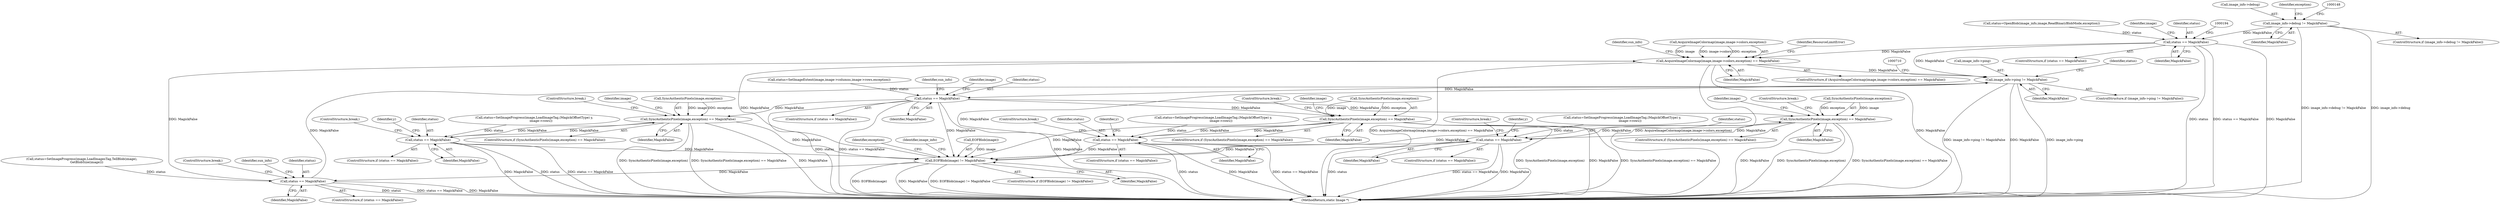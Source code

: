 digraph "0_ImageMagick_8ea44b48a182dd46d018f4b4f09a5e2ee9638105@pointer" {
"1000142" [label="(Call,image_info->debug != MagickFalse)"];
"1000181" [label="(Call,status == MagickFalse)"];
"1000437" [label="(Call,AcquireImageColormap(image,image->colors,exception) == MagickFalse)"];
"1000703" [label="(Call,image_info->ping != MagickFalse)"];
"1000728" [label="(Call,status == MagickFalse)"];
"1001129" [label="(Call,SyncAuthenticPixels(image,exception) == MagickFalse)"];
"1001156" [label="(Call,status == MagickFalse)"];
"1001519" [label="(Call,EOFBlob(image) != MagickFalse)"];
"1001600" [label="(Call,status == MagickFalse)"];
"1001235" [label="(Call,SyncAuthenticPixels(image,exception) == MagickFalse)"];
"1001262" [label="(Call,status == MagickFalse)"];
"1001470" [label="(Call,SyncAuthenticPixels(image,exception) == MagickFalse)"];
"1001497" [label="(Call,status == MagickFalse)"];
"1001234" [label="(ControlStructure,if (SyncAuthenticPixels(image,exception) == MagickFalse))"];
"1000438" [label="(Call,AcquireImageColormap(image,image->colors,exception))"];
"1001239" [label="(Identifier,MagickFalse)"];
"1000727" [label="(ControlStructure,if (status == MagickFalse))"];
"1001155" [label="(ControlStructure,if (status == MagickFalse))"];
"1001129" [label="(Call,SyncAuthenticPixels(image,exception) == MagickFalse)"];
"1001499" [label="(Identifier,MagickFalse)"];
"1001144" [label="(Call,status=SetImageProgress(image,LoadImageTag,(MagickOffsetType) y,\n              image->rows))"];
"1001518" [label="(ControlStructure,if (EOFBlob(image) != MagickFalse))"];
"1001603" [label="(ControlStructure,break;)"];
"1001180" [label="(Identifier,y)"];
"1001250" [label="(Call,status=SetImageProgress(image,LoadImageTag,(MagickOffsetType) y,\n                image->rows))"];
"1000704" [label="(Call,image_info->ping)"];
"1000183" [label="(Identifier,MagickFalse)"];
"1001264" [label="(Identifier,MagickFalse)"];
"1001599" [label="(ControlStructure,if (status == MagickFalse))"];
"1001616" [label="(MethodReturn,static Image *)"];
"1001303" [label="(Identifier,y)"];
"1000180" [label="(ControlStructure,if (status == MagickFalse))"];
"1000450" [label="(Identifier,sun_info)"];
"1001474" [label="(Identifier,MagickFalse)"];
"1000181" [label="(Call,status == MagickFalse)"];
"1001485" [label="(Call,status=SetImageProgress(image,LoadImageTag,(MagickOffsetType) y,\n                image->rows))"];
"1000173" [label="(Call,status=OpenBlob(image_info,image,ReadBinaryBlobMode,exception))"];
"1001602" [label="(Identifier,MagickFalse)"];
"1000740" [label="(Identifier,sun_info)"];
"1001606" [label="(Identifier,sun_info)"];
"1001519" [label="(Call,EOFBlob(image) != MagickFalse)"];
"1000446" [label="(Identifier,ResourceLimitError)"];
"1000733" [label="(Identifier,image)"];
"1001158" [label="(Identifier,MagickFalse)"];
"1000437" [label="(Call,AcquireImageColormap(image,image->colors,exception) == MagickFalse)"];
"1001159" [label="(ControlStructure,break;)"];
"1001262" [label="(Call,status == MagickFalse)"];
"1001138" [label="(Identifier,image)"];
"1000444" [label="(Identifier,MagickFalse)"];
"1001471" [label="(Call,SyncAuthenticPixels(image,exception))"];
"1001130" [label="(Call,SyncAuthenticPixels(image,exception))"];
"1000143" [label="(Call,image_info->debug)"];
"1001236" [label="(Call,SyncAuthenticPixels(image,exception))"];
"1001261" [label="(ControlStructure,if (status == MagickFalse))"];
"1001235" [label="(Call,SyncAuthenticPixels(image,exception) == MagickFalse)"];
"1000141" [label="(ControlStructure,if (image_info->debug != MagickFalse))"];
"1000186" [label="(Identifier,image)"];
"1000730" [label="(Identifier,MagickFalse)"];
"1001525" [label="(Identifier,exception)"];
"1001498" [label="(Identifier,status)"];
"1000728" [label="(Call,status == MagickFalse)"];
"1000142" [label="(Call,image_info->debug != MagickFalse)"];
"1001265" [label="(ControlStructure,break;)"];
"1001601" [label="(Identifier,status)"];
"1000146" [label="(Identifier,MagickFalse)"];
"1001263" [label="(Identifier,status)"];
"1000158" [label="(Identifier,exception)"];
"1001600" [label="(Call,status == MagickFalse)"];
"1001128" [label="(ControlStructure,if (SyncAuthenticPixels(image,exception) == MagickFalse))"];
"1000729" [label="(Identifier,status)"];
"1001240" [label="(ControlStructure,break;)"];
"1001590" [label="(Call,status=SetImageProgress(image,LoadImagesTag,TellBlob(image),\n          GetBlobSize(image)))"];
"1001522" [label="(Identifier,MagickFalse)"];
"1001156" [label="(Call,status == MagickFalse)"];
"1001535" [label="(Identifier,image_info)"];
"1001479" [label="(Identifier,image)"];
"1000703" [label="(Call,image_info->ping != MagickFalse)"];
"1001500" [label="(ControlStructure,break;)"];
"1000436" [label="(ControlStructure,if (AcquireImageColormap(image,image->colors,exception) == MagickFalse))"];
"1001469" [label="(ControlStructure,if (SyncAuthenticPixels(image,exception) == MagickFalse))"];
"1000993" [label="(Identifier,y)"];
"1000182" [label="(Identifier,status)"];
"1000707" [label="(Identifier,MagickFalse)"];
"1001475" [label="(ControlStructure,break;)"];
"1000717" [label="(Identifier,status)"];
"1000716" [label="(Call,status=SetImageExtent(image,image->columns,image->rows,exception))"];
"1001244" [label="(Identifier,image)"];
"1001157" [label="(Identifier,status)"];
"1001496" [label="(ControlStructure,if (status == MagickFalse))"];
"1000702" [label="(ControlStructure,if (image_info->ping != MagickFalse))"];
"1001133" [label="(Identifier,MagickFalse)"];
"1001470" [label="(Call,SyncAuthenticPixels(image,exception) == MagickFalse)"];
"1001134" [label="(ControlStructure,break;)"];
"1001520" [label="(Call,EOFBlob(image))"];
"1001497" [label="(Call,status == MagickFalse)"];
"1000142" -> "1000141"  [label="AST: "];
"1000142" -> "1000146"  [label="CFG: "];
"1000143" -> "1000142"  [label="AST: "];
"1000146" -> "1000142"  [label="AST: "];
"1000148" -> "1000142"  [label="CFG: "];
"1000158" -> "1000142"  [label="CFG: "];
"1000142" -> "1001616"  [label="DDG: image_info->debug != MagickFalse"];
"1000142" -> "1001616"  [label="DDG: image_info->debug"];
"1000142" -> "1000181"  [label="DDG: MagickFalse"];
"1000181" -> "1000180"  [label="AST: "];
"1000181" -> "1000183"  [label="CFG: "];
"1000182" -> "1000181"  [label="AST: "];
"1000183" -> "1000181"  [label="AST: "];
"1000186" -> "1000181"  [label="CFG: "];
"1000194" -> "1000181"  [label="CFG: "];
"1000181" -> "1001616"  [label="DDG: status"];
"1000181" -> "1001616"  [label="DDG: status == MagickFalse"];
"1000181" -> "1001616"  [label="DDG: MagickFalse"];
"1000173" -> "1000181"  [label="DDG: status"];
"1000181" -> "1000437"  [label="DDG: MagickFalse"];
"1000181" -> "1000703"  [label="DDG: MagickFalse"];
"1000437" -> "1000436"  [label="AST: "];
"1000437" -> "1000444"  [label="CFG: "];
"1000438" -> "1000437"  [label="AST: "];
"1000444" -> "1000437"  [label="AST: "];
"1000446" -> "1000437"  [label="CFG: "];
"1000450" -> "1000437"  [label="CFG: "];
"1000437" -> "1001616"  [label="DDG: AcquireImageColormap(image,image->colors,exception) == MagickFalse"];
"1000437" -> "1001616"  [label="DDG: AcquireImageColormap(image,image->colors,exception)"];
"1000437" -> "1001616"  [label="DDG: MagickFalse"];
"1000438" -> "1000437"  [label="DDG: image"];
"1000438" -> "1000437"  [label="DDG: image->colors"];
"1000438" -> "1000437"  [label="DDG: exception"];
"1001600" -> "1000437"  [label="DDG: MagickFalse"];
"1001519" -> "1000437"  [label="DDG: MagickFalse"];
"1000437" -> "1000703"  [label="DDG: MagickFalse"];
"1000703" -> "1000702"  [label="AST: "];
"1000703" -> "1000707"  [label="CFG: "];
"1000704" -> "1000703"  [label="AST: "];
"1000707" -> "1000703"  [label="AST: "];
"1000710" -> "1000703"  [label="CFG: "];
"1000717" -> "1000703"  [label="CFG: "];
"1000703" -> "1001616"  [label="DDG: image_info->ping != MagickFalse"];
"1000703" -> "1001616"  [label="DDG: MagickFalse"];
"1000703" -> "1001616"  [label="DDG: image_info->ping"];
"1001600" -> "1000703"  [label="DDG: MagickFalse"];
"1001519" -> "1000703"  [label="DDG: MagickFalse"];
"1000703" -> "1000728"  [label="DDG: MagickFalse"];
"1000728" -> "1000727"  [label="AST: "];
"1000728" -> "1000730"  [label="CFG: "];
"1000729" -> "1000728"  [label="AST: "];
"1000730" -> "1000728"  [label="AST: "];
"1000733" -> "1000728"  [label="CFG: "];
"1000740" -> "1000728"  [label="CFG: "];
"1000728" -> "1001616"  [label="DDG: MagickFalse"];
"1000728" -> "1001616"  [label="DDG: status"];
"1000728" -> "1001616"  [label="DDG: status == MagickFalse"];
"1000716" -> "1000728"  [label="DDG: status"];
"1000728" -> "1001129"  [label="DDG: MagickFalse"];
"1000728" -> "1001235"  [label="DDG: MagickFalse"];
"1000728" -> "1001470"  [label="DDG: MagickFalse"];
"1000728" -> "1001519"  [label="DDG: MagickFalse"];
"1001129" -> "1001128"  [label="AST: "];
"1001129" -> "1001133"  [label="CFG: "];
"1001130" -> "1001129"  [label="AST: "];
"1001133" -> "1001129"  [label="AST: "];
"1001134" -> "1001129"  [label="CFG: "];
"1001138" -> "1001129"  [label="CFG: "];
"1001129" -> "1001616"  [label="DDG: SyncAuthenticPixels(image,exception)"];
"1001129" -> "1001616"  [label="DDG: SyncAuthenticPixels(image,exception) == MagickFalse"];
"1001129" -> "1001616"  [label="DDG: MagickFalse"];
"1001130" -> "1001129"  [label="DDG: image"];
"1001130" -> "1001129"  [label="DDG: exception"];
"1001156" -> "1001129"  [label="DDG: MagickFalse"];
"1001129" -> "1001156"  [label="DDG: MagickFalse"];
"1001129" -> "1001519"  [label="DDG: MagickFalse"];
"1001156" -> "1001155"  [label="AST: "];
"1001156" -> "1001158"  [label="CFG: "];
"1001157" -> "1001156"  [label="AST: "];
"1001158" -> "1001156"  [label="AST: "];
"1001159" -> "1001156"  [label="CFG: "];
"1000993" -> "1001156"  [label="CFG: "];
"1001156" -> "1001616"  [label="DDG: status == MagickFalse"];
"1001156" -> "1001616"  [label="DDG: MagickFalse"];
"1001156" -> "1001616"  [label="DDG: status"];
"1001144" -> "1001156"  [label="DDG: status"];
"1001156" -> "1001519"  [label="DDG: MagickFalse"];
"1001519" -> "1001518"  [label="AST: "];
"1001519" -> "1001522"  [label="CFG: "];
"1001520" -> "1001519"  [label="AST: "];
"1001522" -> "1001519"  [label="AST: "];
"1001525" -> "1001519"  [label="CFG: "];
"1001535" -> "1001519"  [label="CFG: "];
"1001519" -> "1001616"  [label="DDG: EOFBlob(image) != MagickFalse"];
"1001519" -> "1001616"  [label="DDG: EOFBlob(image)"];
"1001519" -> "1001616"  [label="DDG: MagickFalse"];
"1001520" -> "1001519"  [label="DDG: image"];
"1001470" -> "1001519"  [label="DDG: MagickFalse"];
"1001235" -> "1001519"  [label="DDG: MagickFalse"];
"1001262" -> "1001519"  [label="DDG: MagickFalse"];
"1001497" -> "1001519"  [label="DDG: MagickFalse"];
"1001519" -> "1001600"  [label="DDG: MagickFalse"];
"1001600" -> "1001599"  [label="AST: "];
"1001600" -> "1001602"  [label="CFG: "];
"1001601" -> "1001600"  [label="AST: "];
"1001602" -> "1001600"  [label="AST: "];
"1001606" -> "1001600"  [label="CFG: "];
"1001603" -> "1001600"  [label="CFG: "];
"1001600" -> "1001616"  [label="DDG: status == MagickFalse"];
"1001600" -> "1001616"  [label="DDG: MagickFalse"];
"1001600" -> "1001616"  [label="DDG: status"];
"1001590" -> "1001600"  [label="DDG: status"];
"1001235" -> "1001234"  [label="AST: "];
"1001235" -> "1001239"  [label="CFG: "];
"1001236" -> "1001235"  [label="AST: "];
"1001239" -> "1001235"  [label="AST: "];
"1001240" -> "1001235"  [label="CFG: "];
"1001244" -> "1001235"  [label="CFG: "];
"1001235" -> "1001616"  [label="DDG: MagickFalse"];
"1001235" -> "1001616"  [label="DDG: SyncAuthenticPixels(image,exception) == MagickFalse"];
"1001235" -> "1001616"  [label="DDG: SyncAuthenticPixels(image,exception)"];
"1001236" -> "1001235"  [label="DDG: image"];
"1001236" -> "1001235"  [label="DDG: exception"];
"1001262" -> "1001235"  [label="DDG: MagickFalse"];
"1001235" -> "1001262"  [label="DDG: MagickFalse"];
"1001262" -> "1001261"  [label="AST: "];
"1001262" -> "1001264"  [label="CFG: "];
"1001263" -> "1001262"  [label="AST: "];
"1001264" -> "1001262"  [label="AST: "];
"1001265" -> "1001262"  [label="CFG: "];
"1001180" -> "1001262"  [label="CFG: "];
"1001262" -> "1001616"  [label="DDG: status == MagickFalse"];
"1001262" -> "1001616"  [label="DDG: status"];
"1001262" -> "1001616"  [label="DDG: MagickFalse"];
"1001250" -> "1001262"  [label="DDG: status"];
"1001470" -> "1001469"  [label="AST: "];
"1001470" -> "1001474"  [label="CFG: "];
"1001471" -> "1001470"  [label="AST: "];
"1001474" -> "1001470"  [label="AST: "];
"1001475" -> "1001470"  [label="CFG: "];
"1001479" -> "1001470"  [label="CFG: "];
"1001470" -> "1001616"  [label="DDG: MagickFalse"];
"1001470" -> "1001616"  [label="DDG: SyncAuthenticPixels(image,exception)"];
"1001470" -> "1001616"  [label="DDG: SyncAuthenticPixels(image,exception) == MagickFalse"];
"1001471" -> "1001470"  [label="DDG: image"];
"1001471" -> "1001470"  [label="DDG: exception"];
"1001497" -> "1001470"  [label="DDG: MagickFalse"];
"1001470" -> "1001497"  [label="DDG: MagickFalse"];
"1001497" -> "1001496"  [label="AST: "];
"1001497" -> "1001499"  [label="CFG: "];
"1001498" -> "1001497"  [label="AST: "];
"1001499" -> "1001497"  [label="AST: "];
"1001500" -> "1001497"  [label="CFG: "];
"1001303" -> "1001497"  [label="CFG: "];
"1001497" -> "1001616"  [label="DDG: status == MagickFalse"];
"1001497" -> "1001616"  [label="DDG: MagickFalse"];
"1001497" -> "1001616"  [label="DDG: status"];
"1001485" -> "1001497"  [label="DDG: status"];
}
